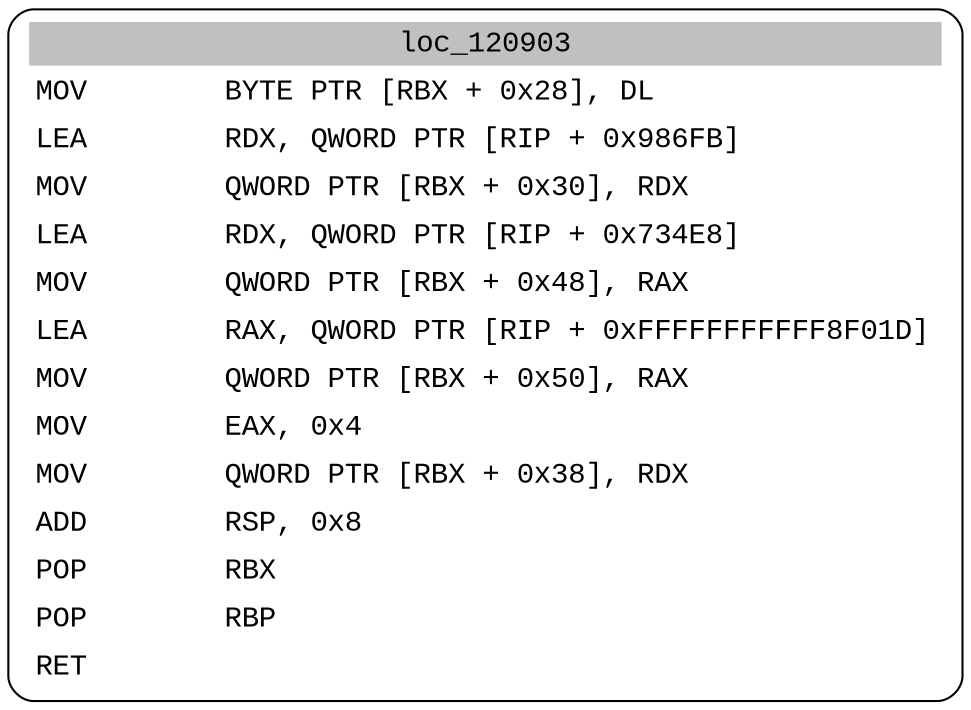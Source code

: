 digraph asm_graph {
1941 [
shape="Mrecord" fontname="Courier New"label =<<table border="0" cellborder="0" cellpadding="3"><tr><td align="center" colspan="2" bgcolor="grey">loc_120903</td></tr><tr><td align="left">MOV        BYTE PTR [RBX + 0x28], DL</td></tr><tr><td align="left">LEA        RDX, QWORD PTR [RIP + 0x986FB]</td></tr><tr><td align="left">MOV        QWORD PTR [RBX + 0x30], RDX</td></tr><tr><td align="left">LEA        RDX, QWORD PTR [RIP + 0x734E8]</td></tr><tr><td align="left">MOV        QWORD PTR [RBX + 0x48], RAX</td></tr><tr><td align="left">LEA        RAX, QWORD PTR [RIP + 0xFFFFFFFFFFF8F01D]</td></tr><tr><td align="left">MOV        QWORD PTR [RBX + 0x50], RAX</td></tr><tr><td align="left">MOV        EAX, 0x4</td></tr><tr><td align="left">MOV        QWORD PTR [RBX + 0x38], RDX</td></tr><tr><td align="left">ADD        RSP, 0x8</td></tr><tr><td align="left">POP        RBX</td></tr><tr><td align="left">POP        RBP</td></tr><tr><td align="left">RET        </td></tr></table>> ];
}